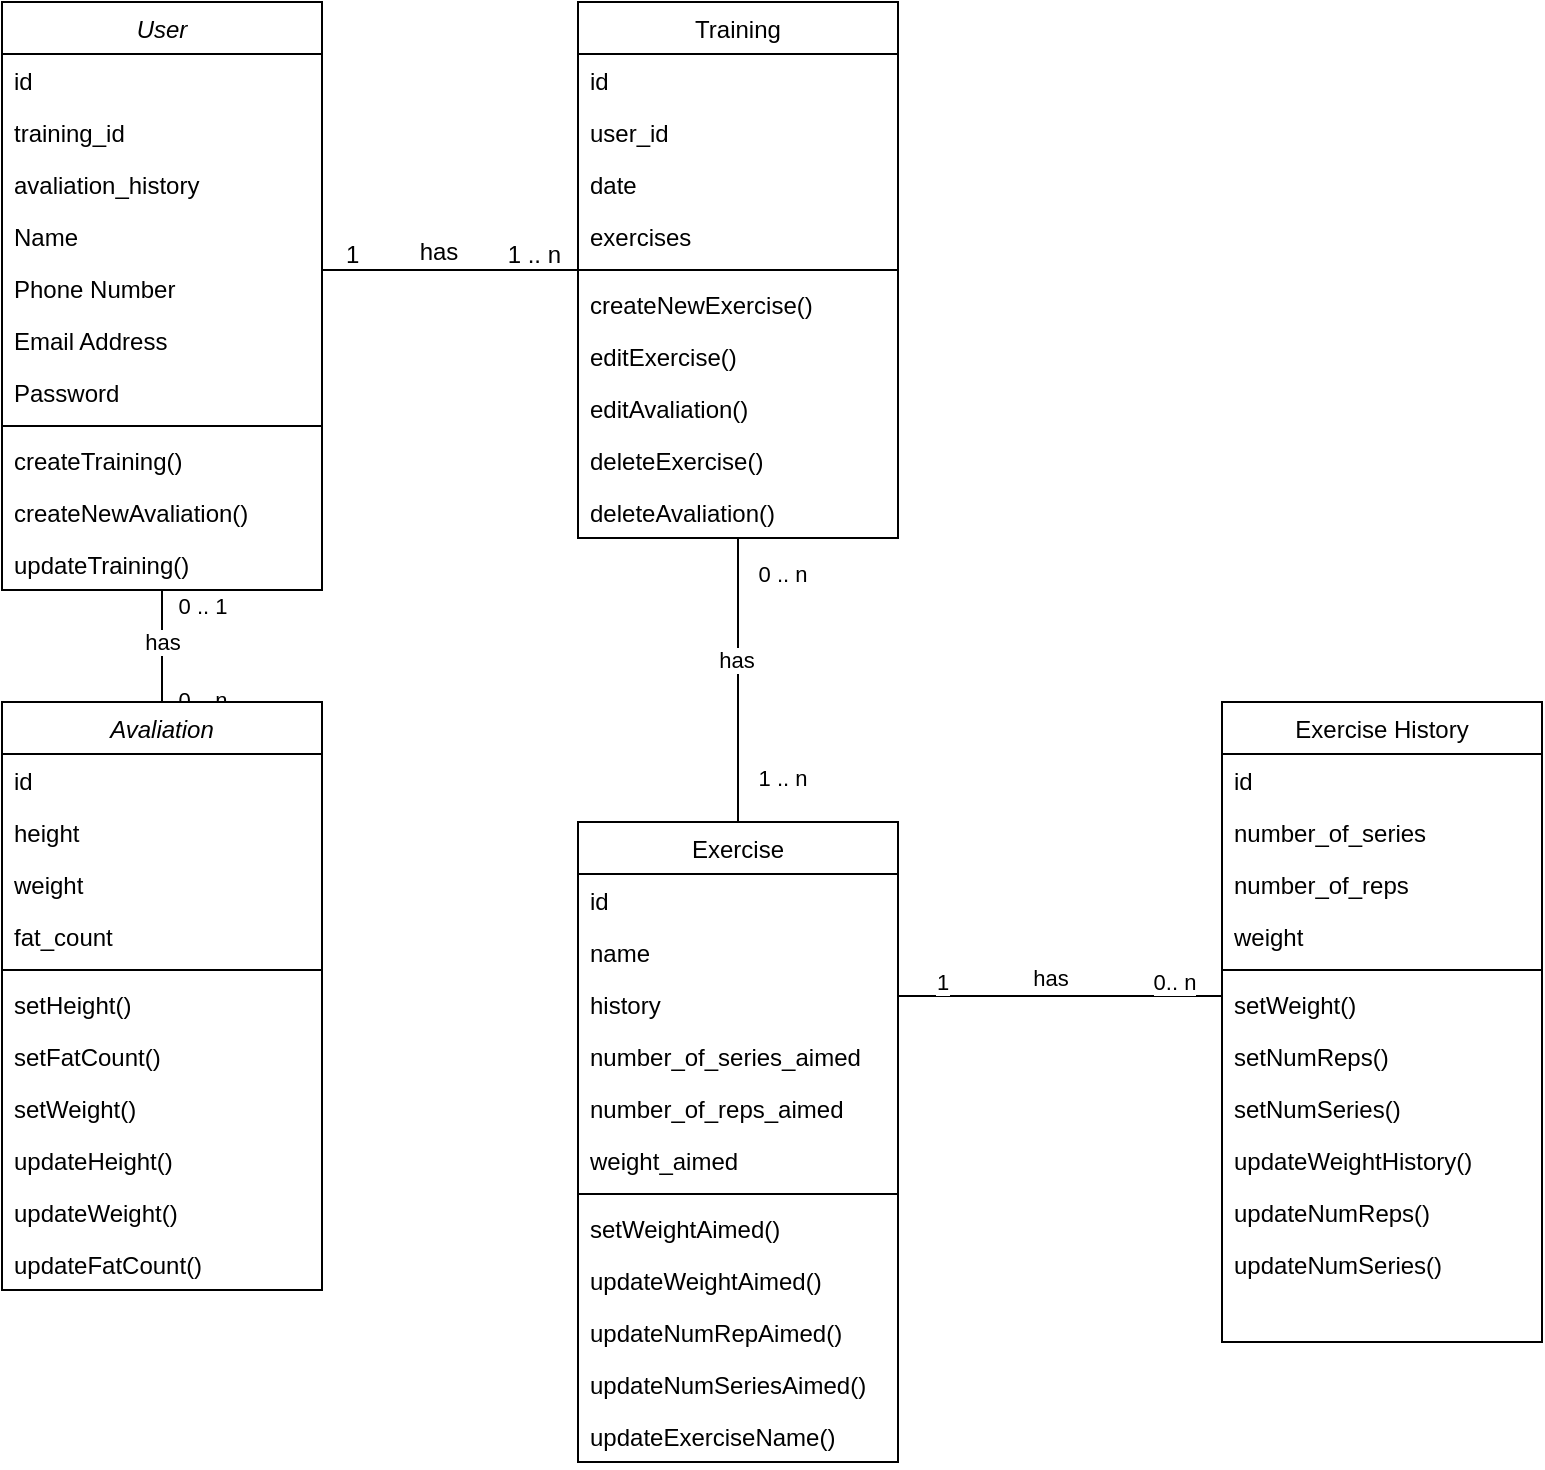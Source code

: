 <mxfile version="22.1.0" type="device">
  <diagram id="C5RBs43oDa-KdzZeNtuy" name="Page-1">
    <mxGraphModel dx="1050" dy="557" grid="1" gridSize="10" guides="1" tooltips="1" connect="1" arrows="1" fold="1" page="1" pageScale="1" pageWidth="827" pageHeight="1169" math="0" shadow="0">
      <root>
        <mxCell id="WIyWlLk6GJQsqaUBKTNV-0" />
        <mxCell id="WIyWlLk6GJQsqaUBKTNV-1" parent="WIyWlLk6GJQsqaUBKTNV-0" />
        <mxCell id="afkIdA8W38S8WAjUvnsA-48" style="edgeStyle=orthogonalEdgeStyle;rounded=0;orthogonalLoop=1;jettySize=auto;html=1;endArrow=none;endFill=0;" parent="WIyWlLk6GJQsqaUBKTNV-1" source="zkfFHV4jXpPFQw0GAbJ--0" target="afkIdA8W38S8WAjUvnsA-21" edge="1">
          <mxGeometry relative="1" as="geometry" />
        </mxCell>
        <mxCell id="afkIdA8W38S8WAjUvnsA-49" value="has" style="edgeLabel;html=1;align=center;verticalAlign=middle;resizable=0;points=[];" parent="afkIdA8W38S8WAjUvnsA-48" vertex="1" connectable="0">
          <mxGeometry x="-0.065" relative="1" as="geometry">
            <mxPoint as="offset" />
          </mxGeometry>
        </mxCell>
        <mxCell id="afkIdA8W38S8WAjUvnsA-50" value="0 .. 1" style="edgeLabel;html=1;align=center;verticalAlign=middle;resizable=0;points=[];" parent="afkIdA8W38S8WAjUvnsA-48" vertex="1" connectable="0">
          <mxGeometry x="-0.724" relative="1" as="geometry">
            <mxPoint x="20" as="offset" />
          </mxGeometry>
        </mxCell>
        <mxCell id="afkIdA8W38S8WAjUvnsA-51" value="0 .. n" style="edgeLabel;html=1;align=center;verticalAlign=middle;resizable=0;points=[];" parent="afkIdA8W38S8WAjUvnsA-48" vertex="1" connectable="0">
          <mxGeometry x="0.545" relative="1" as="geometry">
            <mxPoint x="20" y="11" as="offset" />
          </mxGeometry>
        </mxCell>
        <mxCell id="zkfFHV4jXpPFQw0GAbJ--0" value="User" style="swimlane;fontStyle=2;align=center;verticalAlign=top;childLayout=stackLayout;horizontal=1;startSize=26;horizontalStack=0;resizeParent=1;resizeLast=0;collapsible=1;marginBottom=0;rounded=0;shadow=0;strokeWidth=1;" parent="WIyWlLk6GJQsqaUBKTNV-1" vertex="1">
          <mxGeometry x="40" y="120" width="160" height="294" as="geometry">
            <mxRectangle x="230" y="140" width="160" height="26" as="alternateBounds" />
          </mxGeometry>
        </mxCell>
        <mxCell id="afkIdA8W38S8WAjUvnsA-0" value="id" style="text;align=left;verticalAlign=top;spacingLeft=4;spacingRight=4;overflow=hidden;rotatable=0;points=[[0,0.5],[1,0.5]];portConstraint=eastwest;" parent="zkfFHV4jXpPFQw0GAbJ--0" vertex="1">
          <mxGeometry y="26" width="160" height="26" as="geometry" />
        </mxCell>
        <mxCell id="afkIdA8W38S8WAjUvnsA-84" value="training_id" style="text;align=left;verticalAlign=top;spacingLeft=4;spacingRight=4;overflow=hidden;rotatable=0;points=[[0,0.5],[1,0.5]];portConstraint=eastwest;" parent="zkfFHV4jXpPFQw0GAbJ--0" vertex="1">
          <mxGeometry y="52" width="160" height="26" as="geometry" />
        </mxCell>
        <mxCell id="afkIdA8W38S8WAjUvnsA-20" value="avaliation_history" style="text;align=left;verticalAlign=top;spacingLeft=4;spacingRight=4;overflow=hidden;rotatable=0;points=[[0,0.5],[1,0.5]];portConstraint=eastwest;rounded=0;shadow=0;html=0;" parent="zkfFHV4jXpPFQw0GAbJ--0" vertex="1">
          <mxGeometry y="78" width="160" height="26" as="geometry" />
        </mxCell>
        <mxCell id="zkfFHV4jXpPFQw0GAbJ--1" value="Name" style="text;align=left;verticalAlign=top;spacingLeft=4;spacingRight=4;overflow=hidden;rotatable=0;points=[[0,0.5],[1,0.5]];portConstraint=eastwest;" parent="zkfFHV4jXpPFQw0GAbJ--0" vertex="1">
          <mxGeometry y="104" width="160" height="26" as="geometry" />
        </mxCell>
        <mxCell id="zkfFHV4jXpPFQw0GAbJ--2" value="Phone Number" style="text;align=left;verticalAlign=top;spacingLeft=4;spacingRight=4;overflow=hidden;rotatable=0;points=[[0,0.5],[1,0.5]];portConstraint=eastwest;rounded=0;shadow=0;html=0;" parent="zkfFHV4jXpPFQw0GAbJ--0" vertex="1">
          <mxGeometry y="130" width="160" height="26" as="geometry" />
        </mxCell>
        <mxCell id="afkIdA8W38S8WAjUvnsA-19" value="Email Address" style="text;align=left;verticalAlign=top;spacingLeft=4;spacingRight=4;overflow=hidden;rotatable=0;points=[[0,0.5],[1,0.5]];portConstraint=eastwest;rounded=0;shadow=0;html=0;" parent="zkfFHV4jXpPFQw0GAbJ--0" vertex="1">
          <mxGeometry y="156" width="160" height="26" as="geometry" />
        </mxCell>
        <mxCell id="zkfFHV4jXpPFQw0GAbJ--3" value="Password" style="text;align=left;verticalAlign=top;spacingLeft=4;spacingRight=4;overflow=hidden;rotatable=0;points=[[0,0.5],[1,0.5]];portConstraint=eastwest;rounded=0;shadow=0;html=0;" parent="zkfFHV4jXpPFQw0GAbJ--0" vertex="1">
          <mxGeometry y="182" width="160" height="26" as="geometry" />
        </mxCell>
        <mxCell id="zkfFHV4jXpPFQw0GAbJ--4" value="" style="line;html=1;strokeWidth=1;align=left;verticalAlign=middle;spacingTop=-1;spacingLeft=3;spacingRight=3;rotatable=0;labelPosition=right;points=[];portConstraint=eastwest;" parent="zkfFHV4jXpPFQw0GAbJ--0" vertex="1">
          <mxGeometry y="208" width="160" height="8" as="geometry" />
        </mxCell>
        <mxCell id="zkfFHV4jXpPFQw0GAbJ--5" value="createTraining()" style="text;align=left;verticalAlign=top;spacingLeft=4;spacingRight=4;overflow=hidden;rotatable=0;points=[[0,0.5],[1,0.5]];portConstraint=eastwest;" parent="zkfFHV4jXpPFQw0GAbJ--0" vertex="1">
          <mxGeometry y="216" width="160" height="26" as="geometry" />
        </mxCell>
        <mxCell id="afkIdA8W38S8WAjUvnsA-44" value="createNewAvaliation()" style="text;align=left;verticalAlign=top;spacingLeft=4;spacingRight=4;overflow=hidden;rotatable=0;points=[[0,0.5],[1,0.5]];portConstraint=eastwest;" parent="zkfFHV4jXpPFQw0GAbJ--0" vertex="1">
          <mxGeometry y="242" width="160" height="26" as="geometry" />
        </mxCell>
        <mxCell id="afkIdA8W38S8WAjUvnsA-14" value="updateTraining()" style="text;align=left;verticalAlign=top;spacingLeft=4;spacingRight=4;overflow=hidden;rotatable=0;points=[[0,0.5],[1,0.5]];portConstraint=eastwest;" parent="zkfFHV4jXpPFQw0GAbJ--0" vertex="1">
          <mxGeometry y="268" width="160" height="26" as="geometry" />
        </mxCell>
        <mxCell id="afkIdA8W38S8WAjUvnsA-10" style="edgeStyle=orthogonalEdgeStyle;rounded=0;orthogonalLoop=1;jettySize=auto;html=1;endArrow=none;endFill=0;" parent="WIyWlLk6GJQsqaUBKTNV-1" source="zkfFHV4jXpPFQw0GAbJ--17" target="afkIdA8W38S8WAjUvnsA-1" edge="1">
          <mxGeometry relative="1" as="geometry" />
        </mxCell>
        <mxCell id="afkIdA8W38S8WAjUvnsA-11" value="has" style="edgeLabel;html=1;align=center;verticalAlign=middle;resizable=0;points=[];" parent="afkIdA8W38S8WAjUvnsA-10" vertex="1" connectable="0">
          <mxGeometry x="-0.15" y="-1" relative="1" as="geometry">
            <mxPoint as="offset" />
          </mxGeometry>
        </mxCell>
        <mxCell id="afkIdA8W38S8WAjUvnsA-12" value="0 .. n" style="edgeLabel;html=1;align=center;verticalAlign=middle;resizable=0;points=[];" parent="afkIdA8W38S8WAjUvnsA-10" vertex="1" connectable="0">
          <mxGeometry x="-0.744" y="1" relative="1" as="geometry">
            <mxPoint x="21" as="offset" />
          </mxGeometry>
        </mxCell>
        <mxCell id="afkIdA8W38S8WAjUvnsA-13" value="1 .. n" style="edgeLabel;html=1;align=center;verticalAlign=middle;resizable=0;points=[];" parent="afkIdA8W38S8WAjUvnsA-10" vertex="1" connectable="0">
          <mxGeometry x="0.688" y="-1" relative="1" as="geometry">
            <mxPoint x="23" as="offset" />
          </mxGeometry>
        </mxCell>
        <mxCell id="zkfFHV4jXpPFQw0GAbJ--17" value="Training" style="swimlane;fontStyle=0;align=center;verticalAlign=top;childLayout=stackLayout;horizontal=1;startSize=26;horizontalStack=0;resizeParent=1;resizeLast=0;collapsible=1;marginBottom=0;rounded=0;shadow=0;strokeWidth=1;" parent="WIyWlLk6GJQsqaUBKTNV-1" vertex="1">
          <mxGeometry x="328" y="120" width="160" height="268" as="geometry">
            <mxRectangle x="550" y="140" width="160" height="26" as="alternateBounds" />
          </mxGeometry>
        </mxCell>
        <mxCell id="zkfFHV4jXpPFQw0GAbJ--18" value="id" style="text;align=left;verticalAlign=top;spacingLeft=4;spacingRight=4;overflow=hidden;rotatable=0;points=[[0,0.5],[1,0.5]];portConstraint=eastwest;" parent="zkfFHV4jXpPFQw0GAbJ--17" vertex="1">
          <mxGeometry y="26" width="160" height="26" as="geometry" />
        </mxCell>
        <mxCell id="zkfFHV4jXpPFQw0GAbJ--19" value="user_id" style="text;align=left;verticalAlign=top;spacingLeft=4;spacingRight=4;overflow=hidden;rotatable=0;points=[[0,0.5],[1,0.5]];portConstraint=eastwest;rounded=0;shadow=0;html=0;" parent="zkfFHV4jXpPFQw0GAbJ--17" vertex="1">
          <mxGeometry y="52" width="160" height="26" as="geometry" />
        </mxCell>
        <mxCell id="afkIdA8W38S8WAjUvnsA-54" value="date" style="text;align=left;verticalAlign=top;spacingLeft=4;spacingRight=4;overflow=hidden;rotatable=0;points=[[0,0.5],[1,0.5]];portConstraint=eastwest;rounded=0;shadow=0;html=0;" parent="zkfFHV4jXpPFQw0GAbJ--17" vertex="1">
          <mxGeometry y="78" width="160" height="26" as="geometry" />
        </mxCell>
        <mxCell id="zkfFHV4jXpPFQw0GAbJ--20" value="exercises" style="text;align=left;verticalAlign=top;spacingLeft=4;spacingRight=4;overflow=hidden;rotatable=0;points=[[0,0.5],[1,0.5]];portConstraint=eastwest;rounded=0;shadow=0;html=0;" parent="zkfFHV4jXpPFQw0GAbJ--17" vertex="1">
          <mxGeometry y="104" width="160" height="26" as="geometry" />
        </mxCell>
        <mxCell id="zkfFHV4jXpPFQw0GAbJ--23" value="" style="line;html=1;strokeWidth=1;align=left;verticalAlign=middle;spacingTop=-1;spacingLeft=3;spacingRight=3;rotatable=0;labelPosition=right;points=[];portConstraint=eastwest;" parent="zkfFHV4jXpPFQw0GAbJ--17" vertex="1">
          <mxGeometry y="130" width="160" height="8" as="geometry" />
        </mxCell>
        <mxCell id="zkfFHV4jXpPFQw0GAbJ--24" value="createNewExercise()" style="text;align=left;verticalAlign=top;spacingLeft=4;spacingRight=4;overflow=hidden;rotatable=0;points=[[0,0.5],[1,0.5]];portConstraint=eastwest;" parent="zkfFHV4jXpPFQw0GAbJ--17" vertex="1">
          <mxGeometry y="138" width="160" height="26" as="geometry" />
        </mxCell>
        <mxCell id="afkIdA8W38S8WAjUvnsA-46" value="editExercise()" style="text;align=left;verticalAlign=top;spacingLeft=4;spacingRight=4;overflow=hidden;rotatable=0;points=[[0,0.5],[1,0.5]];portConstraint=eastwest;" parent="zkfFHV4jXpPFQw0GAbJ--17" vertex="1">
          <mxGeometry y="164" width="160" height="26" as="geometry" />
        </mxCell>
        <mxCell id="afkIdA8W38S8WAjUvnsA-47" value="editAvaliation()" style="text;align=left;verticalAlign=top;spacingLeft=4;spacingRight=4;overflow=hidden;rotatable=0;points=[[0,0.5],[1,0.5]];portConstraint=eastwest;" parent="zkfFHV4jXpPFQw0GAbJ--17" vertex="1">
          <mxGeometry y="190" width="160" height="26" as="geometry" />
        </mxCell>
        <mxCell id="zkfFHV4jXpPFQw0GAbJ--25" value="deleteExercise()" style="text;align=left;verticalAlign=top;spacingLeft=4;spacingRight=4;overflow=hidden;rotatable=0;points=[[0,0.5],[1,0.5]];portConstraint=eastwest;" parent="zkfFHV4jXpPFQw0GAbJ--17" vertex="1">
          <mxGeometry y="216" width="160" height="26" as="geometry" />
        </mxCell>
        <mxCell id="afkIdA8W38S8WAjUvnsA-45" value="deleteAvaliation()" style="text;align=left;verticalAlign=top;spacingLeft=4;spacingRight=4;overflow=hidden;rotatable=0;points=[[0,0.5],[1,0.5]];portConstraint=eastwest;" parent="zkfFHV4jXpPFQw0GAbJ--17" vertex="1">
          <mxGeometry y="242" width="160" height="26" as="geometry" />
        </mxCell>
        <mxCell id="zkfFHV4jXpPFQw0GAbJ--26" value="" style="endArrow=none;shadow=0;strokeWidth=1;rounded=0;endFill=0;edgeStyle=elbowEdgeStyle;elbow=vertical;" parent="WIyWlLk6GJQsqaUBKTNV-1" source="zkfFHV4jXpPFQw0GAbJ--0" target="zkfFHV4jXpPFQw0GAbJ--17" edge="1">
          <mxGeometry x="0.5" y="41" relative="1" as="geometry">
            <mxPoint x="200" y="192" as="sourcePoint" />
            <mxPoint x="360" y="192" as="targetPoint" />
            <mxPoint x="-40" y="32" as="offset" />
          </mxGeometry>
        </mxCell>
        <mxCell id="zkfFHV4jXpPFQw0GAbJ--27" value="1" style="resizable=0;align=left;verticalAlign=bottom;labelBackgroundColor=none;fontSize=12;" parent="zkfFHV4jXpPFQw0GAbJ--26" connectable="0" vertex="1">
          <mxGeometry x="-1" relative="1" as="geometry">
            <mxPoint x="10" y="1" as="offset" />
          </mxGeometry>
        </mxCell>
        <mxCell id="zkfFHV4jXpPFQw0GAbJ--28" value="1 .. n" style="resizable=0;align=right;verticalAlign=bottom;labelBackgroundColor=none;fontSize=12;" parent="zkfFHV4jXpPFQw0GAbJ--26" connectable="0" vertex="1">
          <mxGeometry x="1" relative="1" as="geometry">
            <mxPoint x="-7" y="1" as="offset" />
          </mxGeometry>
        </mxCell>
        <mxCell id="zkfFHV4jXpPFQw0GAbJ--29" value="has" style="text;html=1;resizable=0;points=[];;align=center;verticalAlign=middle;labelBackgroundColor=none;rounded=0;shadow=0;strokeWidth=1;fontSize=12;" parent="zkfFHV4jXpPFQw0GAbJ--26" vertex="1" connectable="0">
          <mxGeometry x="0.5" y="49" relative="1" as="geometry">
            <mxPoint x="-38" y="40" as="offset" />
          </mxGeometry>
        </mxCell>
        <mxCell id="afkIdA8W38S8WAjUvnsA-66" style="edgeStyle=orthogonalEdgeStyle;rounded=0;orthogonalLoop=1;jettySize=auto;html=1;endArrow=none;endFill=0;" parent="WIyWlLk6GJQsqaUBKTNV-1" source="afkIdA8W38S8WAjUvnsA-1" target="afkIdA8W38S8WAjUvnsA-52" edge="1">
          <mxGeometry relative="1" as="geometry">
            <Array as="points">
              <mxPoint x="590" y="617" />
              <mxPoint x="590" y="617" />
            </Array>
          </mxGeometry>
        </mxCell>
        <mxCell id="afkIdA8W38S8WAjUvnsA-70" value="has" style="edgeLabel;html=1;align=center;verticalAlign=middle;resizable=0;points=[];" parent="afkIdA8W38S8WAjUvnsA-66" vertex="1" connectable="0">
          <mxGeometry x="-0.116" y="-1" relative="1" as="geometry">
            <mxPoint x="4" y="-10" as="offset" />
          </mxGeometry>
        </mxCell>
        <mxCell id="afkIdA8W38S8WAjUvnsA-71" value="0.. n" style="edgeLabel;html=1;align=center;verticalAlign=middle;resizable=0;points=[];" parent="afkIdA8W38S8WAjUvnsA-66" vertex="1" connectable="0">
          <mxGeometry x="0.698" relative="1" as="geometry">
            <mxPoint y="-7" as="offset" />
          </mxGeometry>
        </mxCell>
        <mxCell id="afkIdA8W38S8WAjUvnsA-72" value="1" style="edgeLabel;html=1;align=center;verticalAlign=middle;resizable=0;points=[];" parent="afkIdA8W38S8WAjUvnsA-66" vertex="1" connectable="0">
          <mxGeometry x="-0.733" relative="1" as="geometry">
            <mxPoint y="-7" as="offset" />
          </mxGeometry>
        </mxCell>
        <mxCell id="afkIdA8W38S8WAjUvnsA-1" value="Exercise" style="swimlane;fontStyle=0;align=center;verticalAlign=top;childLayout=stackLayout;horizontal=1;startSize=26;horizontalStack=0;resizeParent=1;resizeLast=0;collapsible=1;marginBottom=0;rounded=0;shadow=0;strokeWidth=1;" parent="WIyWlLk6GJQsqaUBKTNV-1" vertex="1">
          <mxGeometry x="328" y="530" width="160" height="320" as="geometry">
            <mxRectangle x="130" y="380" width="160" height="26" as="alternateBounds" />
          </mxGeometry>
        </mxCell>
        <mxCell id="afkIdA8W38S8WAjUvnsA-2" value="id" style="text;align=left;verticalAlign=top;spacingLeft=4;spacingRight=4;overflow=hidden;rotatable=0;points=[[0,0.5],[1,0.5]];portConstraint=eastwest;" parent="afkIdA8W38S8WAjUvnsA-1" vertex="1">
          <mxGeometry y="26" width="160" height="26" as="geometry" />
        </mxCell>
        <mxCell id="afkIdA8W38S8WAjUvnsA-3" value="name" style="text;align=left;verticalAlign=top;spacingLeft=4;spacingRight=4;overflow=hidden;rotatable=0;points=[[0,0.5],[1,0.5]];portConstraint=eastwest;rounded=0;shadow=0;html=0;" parent="afkIdA8W38S8WAjUvnsA-1" vertex="1">
          <mxGeometry y="52" width="160" height="26" as="geometry" />
        </mxCell>
        <mxCell id="afkIdA8W38S8WAjUvnsA-7" value="history" style="text;align=left;verticalAlign=top;spacingLeft=4;spacingRight=4;overflow=hidden;rotatable=0;points=[[0,0.5],[1,0.5]];portConstraint=eastwest;rounded=0;shadow=0;html=0;" parent="afkIdA8W38S8WAjUvnsA-1" vertex="1">
          <mxGeometry y="78" width="160" height="26" as="geometry" />
        </mxCell>
        <mxCell id="afkIdA8W38S8WAjUvnsA-8" value="number_of_series_aimed" style="text;align=left;verticalAlign=top;spacingLeft=4;spacingRight=4;overflow=hidden;rotatable=0;points=[[0,0.5],[1,0.5]];portConstraint=eastwest;rounded=0;shadow=0;html=0;" parent="afkIdA8W38S8WAjUvnsA-1" vertex="1">
          <mxGeometry y="104" width="160" height="26" as="geometry" />
        </mxCell>
        <mxCell id="afkIdA8W38S8WAjUvnsA-9" value="number_of_reps_aimed" style="text;align=left;verticalAlign=top;spacingLeft=4;spacingRight=4;overflow=hidden;rotatable=0;points=[[0,0.5],[1,0.5]];portConstraint=eastwest;rounded=0;shadow=0;html=0;" parent="afkIdA8W38S8WAjUvnsA-1" vertex="1">
          <mxGeometry y="130" width="160" height="26" as="geometry" />
        </mxCell>
        <mxCell id="afkIdA8W38S8WAjUvnsA-67" value="weight_aimed" style="text;align=left;verticalAlign=top;spacingLeft=4;spacingRight=4;overflow=hidden;rotatable=0;points=[[0,0.5],[1,0.5]];portConstraint=eastwest;rounded=0;shadow=0;html=0;" parent="afkIdA8W38S8WAjUvnsA-1" vertex="1">
          <mxGeometry y="156" width="160" height="26" as="geometry" />
        </mxCell>
        <mxCell id="afkIdA8W38S8WAjUvnsA-4" value="" style="line;html=1;strokeWidth=1;align=left;verticalAlign=middle;spacingTop=-1;spacingLeft=3;spacingRight=3;rotatable=0;labelPosition=right;points=[];portConstraint=eastwest;" parent="afkIdA8W38S8WAjUvnsA-1" vertex="1">
          <mxGeometry y="182" width="160" height="8" as="geometry" />
        </mxCell>
        <mxCell id="afkIdA8W38S8WAjUvnsA-5" value="setWeightAimed()" style="text;align=left;verticalAlign=top;spacingLeft=4;spacingRight=4;overflow=hidden;rotatable=0;points=[[0,0.5],[1,0.5]];portConstraint=eastwest;fontStyle=0" parent="afkIdA8W38S8WAjUvnsA-1" vertex="1">
          <mxGeometry y="190" width="160" height="26" as="geometry" />
        </mxCell>
        <mxCell id="afkIdA8W38S8WAjUvnsA-6" value="updateWeightAimed()" style="text;align=left;verticalAlign=top;spacingLeft=4;spacingRight=4;overflow=hidden;rotatable=0;points=[[0,0.5],[1,0.5]];portConstraint=eastwest;" parent="afkIdA8W38S8WAjUvnsA-1" vertex="1">
          <mxGeometry y="216" width="160" height="26" as="geometry" />
        </mxCell>
        <mxCell id="afkIdA8W38S8WAjUvnsA-15" value="updateNumRepAimed()" style="text;align=left;verticalAlign=top;spacingLeft=4;spacingRight=4;overflow=hidden;rotatable=0;points=[[0,0.5],[1,0.5]];portConstraint=eastwest;" parent="afkIdA8W38S8WAjUvnsA-1" vertex="1">
          <mxGeometry y="242" width="160" height="26" as="geometry" />
        </mxCell>
        <mxCell id="afkIdA8W38S8WAjUvnsA-16" value="updateNumSeriesAimed()" style="text;align=left;verticalAlign=top;spacingLeft=4;spacingRight=4;overflow=hidden;rotatable=0;points=[[0,0.5],[1,0.5]];portConstraint=eastwest;" parent="afkIdA8W38S8WAjUvnsA-1" vertex="1">
          <mxGeometry y="268" width="160" height="26" as="geometry" />
        </mxCell>
        <mxCell id="afkIdA8W38S8WAjUvnsA-18" value="updateExerciseName()" style="text;align=left;verticalAlign=top;spacingLeft=4;spacingRight=4;overflow=hidden;rotatable=0;points=[[0,0.5],[1,0.5]];portConstraint=eastwest;" parent="afkIdA8W38S8WAjUvnsA-1" vertex="1">
          <mxGeometry y="294" width="160" height="26" as="geometry" />
        </mxCell>
        <mxCell id="afkIdA8W38S8WAjUvnsA-21" value="Avaliation" style="swimlane;fontStyle=2;align=center;verticalAlign=top;childLayout=stackLayout;horizontal=1;startSize=26;horizontalStack=0;resizeParent=1;resizeLast=0;collapsible=1;marginBottom=0;rounded=0;shadow=0;strokeWidth=1;" parent="WIyWlLk6GJQsqaUBKTNV-1" vertex="1">
          <mxGeometry x="40" y="470" width="160" height="294" as="geometry">
            <mxRectangle x="230" y="140" width="160" height="26" as="alternateBounds" />
          </mxGeometry>
        </mxCell>
        <mxCell id="afkIdA8W38S8WAjUvnsA-22" value="id" style="text;align=left;verticalAlign=top;spacingLeft=4;spacingRight=4;overflow=hidden;rotatable=0;points=[[0,0.5],[1,0.5]];portConstraint=eastwest;" parent="afkIdA8W38S8WAjUvnsA-21" vertex="1">
          <mxGeometry y="26" width="160" height="26" as="geometry" />
        </mxCell>
        <mxCell id="afkIdA8W38S8WAjUvnsA-23" value="height" style="text;align=left;verticalAlign=top;spacingLeft=4;spacingRight=4;overflow=hidden;rotatable=0;points=[[0,0.5],[1,0.5]];portConstraint=eastwest;" parent="afkIdA8W38S8WAjUvnsA-21" vertex="1">
          <mxGeometry y="52" width="160" height="26" as="geometry" />
        </mxCell>
        <mxCell id="afkIdA8W38S8WAjUvnsA-31" value="weight" style="text;align=left;verticalAlign=top;spacingLeft=4;spacingRight=4;overflow=hidden;rotatable=0;points=[[0,0.5],[1,0.5]];portConstraint=eastwest;" parent="afkIdA8W38S8WAjUvnsA-21" vertex="1">
          <mxGeometry y="78" width="160" height="26" as="geometry" />
        </mxCell>
        <mxCell id="afkIdA8W38S8WAjUvnsA-32" value="fat_count" style="text;align=left;verticalAlign=top;spacingLeft=4;spacingRight=4;overflow=hidden;rotatable=0;points=[[0,0.5],[1,0.5]];portConstraint=eastwest;" parent="afkIdA8W38S8WAjUvnsA-21" vertex="1">
          <mxGeometry y="104" width="160" height="26" as="geometry" />
        </mxCell>
        <mxCell id="afkIdA8W38S8WAjUvnsA-27" value="" style="line;html=1;strokeWidth=1;align=left;verticalAlign=middle;spacingTop=-1;spacingLeft=3;spacingRight=3;rotatable=0;labelPosition=right;points=[];portConstraint=eastwest;" parent="afkIdA8W38S8WAjUvnsA-21" vertex="1">
          <mxGeometry y="130" width="160" height="8" as="geometry" />
        </mxCell>
        <mxCell id="afkIdA8W38S8WAjUvnsA-73" value="setHeight()" style="text;align=left;verticalAlign=top;spacingLeft=4;spacingRight=4;overflow=hidden;rotatable=0;points=[[0,0.5],[1,0.5]];portConstraint=eastwest;" parent="afkIdA8W38S8WAjUvnsA-21" vertex="1">
          <mxGeometry y="138" width="160" height="26" as="geometry" />
        </mxCell>
        <mxCell id="afkIdA8W38S8WAjUvnsA-75" value="setFatCount()" style="text;align=left;verticalAlign=top;spacingLeft=4;spacingRight=4;overflow=hidden;rotatable=0;points=[[0,0.5],[1,0.5]];portConstraint=eastwest;" parent="afkIdA8W38S8WAjUvnsA-21" vertex="1">
          <mxGeometry y="164" width="160" height="26" as="geometry" />
        </mxCell>
        <mxCell id="afkIdA8W38S8WAjUvnsA-74" value="setWeight()" style="text;align=left;verticalAlign=top;spacingLeft=4;spacingRight=4;overflow=hidden;rotatable=0;points=[[0,0.5],[1,0.5]];portConstraint=eastwest;" parent="afkIdA8W38S8WAjUvnsA-21" vertex="1">
          <mxGeometry y="190" width="160" height="26" as="geometry" />
        </mxCell>
        <mxCell id="afkIdA8W38S8WAjUvnsA-28" value="updateHeight()" style="text;align=left;verticalAlign=top;spacingLeft=4;spacingRight=4;overflow=hidden;rotatable=0;points=[[0,0.5],[1,0.5]];portConstraint=eastwest;" parent="afkIdA8W38S8WAjUvnsA-21" vertex="1">
          <mxGeometry y="216" width="160" height="26" as="geometry" />
        </mxCell>
        <mxCell id="afkIdA8W38S8WAjUvnsA-29" value="updateWeight()" style="text;align=left;verticalAlign=top;spacingLeft=4;spacingRight=4;overflow=hidden;rotatable=0;points=[[0,0.5],[1,0.5]];portConstraint=eastwest;" parent="afkIdA8W38S8WAjUvnsA-21" vertex="1">
          <mxGeometry y="242" width="160" height="26" as="geometry" />
        </mxCell>
        <mxCell id="afkIdA8W38S8WAjUvnsA-43" value="updateFatCount()" style="text;align=left;verticalAlign=top;spacingLeft=4;spacingRight=4;overflow=hidden;rotatable=0;points=[[0,0.5],[1,0.5]];portConstraint=eastwest;" parent="afkIdA8W38S8WAjUvnsA-21" vertex="1">
          <mxGeometry y="268" width="160" height="26" as="geometry" />
        </mxCell>
        <mxCell id="afkIdA8W38S8WAjUvnsA-52" value="Exercise History" style="swimlane;fontStyle=0;align=center;verticalAlign=top;childLayout=stackLayout;horizontal=1;startSize=26;horizontalStack=0;resizeParent=1;resizeLast=0;collapsible=1;marginBottom=0;rounded=0;shadow=0;strokeWidth=1;" parent="WIyWlLk6GJQsqaUBKTNV-1" vertex="1">
          <mxGeometry x="650" y="470" width="160" height="320" as="geometry">
            <mxRectangle x="130" y="380" width="160" height="26" as="alternateBounds" />
          </mxGeometry>
        </mxCell>
        <mxCell id="afkIdA8W38S8WAjUvnsA-53" value="id" style="text;align=left;verticalAlign=top;spacingLeft=4;spacingRight=4;overflow=hidden;rotatable=0;points=[[0,0.5],[1,0.5]];portConstraint=eastwest;" parent="afkIdA8W38S8WAjUvnsA-52" vertex="1">
          <mxGeometry y="26" width="160" height="26" as="geometry" />
        </mxCell>
        <mxCell id="afkIdA8W38S8WAjUvnsA-55" value="number_of_series" style="text;align=left;verticalAlign=top;spacingLeft=4;spacingRight=4;overflow=hidden;rotatable=0;points=[[0,0.5],[1,0.5]];portConstraint=eastwest;rounded=0;shadow=0;html=0;" parent="afkIdA8W38S8WAjUvnsA-52" vertex="1">
          <mxGeometry y="52" width="160" height="26" as="geometry" />
        </mxCell>
        <mxCell id="afkIdA8W38S8WAjUvnsA-56" value="number_of_reps" style="text;align=left;verticalAlign=top;spacingLeft=4;spacingRight=4;overflow=hidden;rotatable=0;points=[[0,0.5],[1,0.5]];portConstraint=eastwest;rounded=0;shadow=0;html=0;" parent="afkIdA8W38S8WAjUvnsA-52" vertex="1">
          <mxGeometry y="78" width="160" height="26" as="geometry" />
        </mxCell>
        <mxCell id="afkIdA8W38S8WAjUvnsA-57" value="weight" style="text;align=left;verticalAlign=top;spacingLeft=4;spacingRight=4;overflow=hidden;rotatable=0;points=[[0,0.5],[1,0.5]];portConstraint=eastwest;rounded=0;shadow=0;html=0;" parent="afkIdA8W38S8WAjUvnsA-52" vertex="1">
          <mxGeometry y="104" width="160" height="26" as="geometry" />
        </mxCell>
        <mxCell id="afkIdA8W38S8WAjUvnsA-58" value="" style="line;html=1;strokeWidth=1;align=left;verticalAlign=middle;spacingTop=-1;spacingLeft=3;spacingRight=3;rotatable=0;labelPosition=right;points=[];portConstraint=eastwest;" parent="afkIdA8W38S8WAjUvnsA-52" vertex="1">
          <mxGeometry y="130" width="160" height="8" as="geometry" />
        </mxCell>
        <mxCell id="afkIdA8W38S8WAjUvnsA-59" value="setWeight()" style="text;align=left;verticalAlign=top;spacingLeft=4;spacingRight=4;overflow=hidden;rotatable=0;points=[[0,0.5],[1,0.5]];portConstraint=eastwest;fontStyle=0" parent="afkIdA8W38S8WAjUvnsA-52" vertex="1">
          <mxGeometry y="138" width="160" height="26" as="geometry" />
        </mxCell>
        <mxCell id="afkIdA8W38S8WAjUvnsA-68" value="setNumReps()" style="text;align=left;verticalAlign=top;spacingLeft=4;spacingRight=4;overflow=hidden;rotatable=0;points=[[0,0.5],[1,0.5]];portConstraint=eastwest;fontStyle=0" parent="afkIdA8W38S8WAjUvnsA-52" vertex="1">
          <mxGeometry y="164" width="160" height="26" as="geometry" />
        </mxCell>
        <mxCell id="afkIdA8W38S8WAjUvnsA-69" value="setNumSeries()" style="text;align=left;verticalAlign=top;spacingLeft=4;spacingRight=4;overflow=hidden;rotatable=0;points=[[0,0.5],[1,0.5]];portConstraint=eastwest;fontStyle=0" parent="afkIdA8W38S8WAjUvnsA-52" vertex="1">
          <mxGeometry y="190" width="160" height="26" as="geometry" />
        </mxCell>
        <mxCell id="afkIdA8W38S8WAjUvnsA-60" value="updateWeightHistory()" style="text;align=left;verticalAlign=top;spacingLeft=4;spacingRight=4;overflow=hidden;rotatable=0;points=[[0,0.5],[1,0.5]];portConstraint=eastwest;" parent="afkIdA8W38S8WAjUvnsA-52" vertex="1">
          <mxGeometry y="216" width="160" height="26" as="geometry" />
        </mxCell>
        <mxCell id="afkIdA8W38S8WAjUvnsA-64" value="updateNumReps()" style="text;align=left;verticalAlign=top;spacingLeft=4;spacingRight=4;overflow=hidden;rotatable=0;points=[[0,0.5],[1,0.5]];portConstraint=eastwest;" parent="afkIdA8W38S8WAjUvnsA-52" vertex="1">
          <mxGeometry y="242" width="160" height="26" as="geometry" />
        </mxCell>
        <mxCell id="afkIdA8W38S8WAjUvnsA-65" value="updateNumSeries()" style="text;align=left;verticalAlign=top;spacingLeft=4;spacingRight=4;overflow=hidden;rotatable=0;points=[[0,0.5],[1,0.5]];portConstraint=eastwest;" parent="afkIdA8W38S8WAjUvnsA-52" vertex="1">
          <mxGeometry y="268" width="160" height="26" as="geometry" />
        </mxCell>
      </root>
    </mxGraphModel>
  </diagram>
</mxfile>
